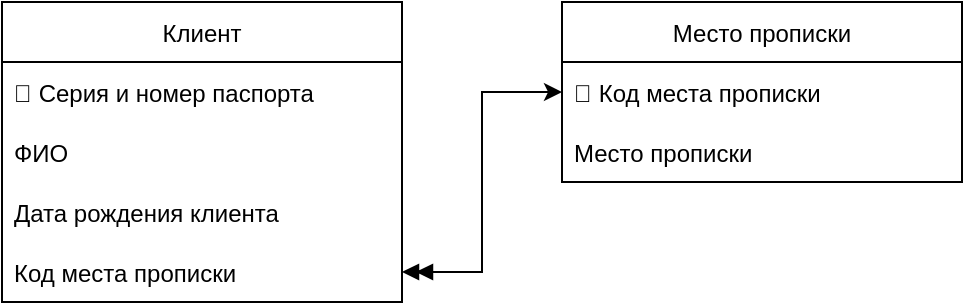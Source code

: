 <mxfile version="16.5.3" type="device"><diagram id="30cqZOsHphtampsLao1m" name="Page-1"><mxGraphModel dx="1422" dy="1930" grid="1" gridSize="10" guides="1" tooltips="1" connect="1" arrows="1" fold="1" page="1" pageScale="1" pageWidth="827" pageHeight="1169" math="0" shadow="0"><root><mxCell id="0"/><mxCell id="1" parent="0"/><mxCell id="J8B-xvnrhSJ6X0GcX-0t-1" value="Клиент" style="swimlane;fontStyle=0;childLayout=stackLayout;horizontal=1;startSize=30;horizontalStack=0;resizeParent=1;resizeParentMax=0;resizeLast=0;collapsible=1;marginBottom=0;" vertex="1" parent="1"><mxGeometry x="40" y="-1120" width="200" height="150" as="geometry"/></mxCell><mxCell id="J8B-xvnrhSJ6X0GcX-0t-2" value="🔑 Серия и номер паспорта" style="text;strokeColor=none;fillColor=none;align=left;verticalAlign=middle;spacingLeft=4;spacingRight=4;overflow=hidden;points=[[0,0.5],[1,0.5]];portConstraint=eastwest;rotatable=0;" vertex="1" parent="J8B-xvnrhSJ6X0GcX-0t-1"><mxGeometry y="30" width="200" height="30" as="geometry"/></mxCell><mxCell id="J8B-xvnrhSJ6X0GcX-0t-3" value="ФИО" style="text;strokeColor=none;fillColor=none;align=left;verticalAlign=middle;spacingLeft=4;spacingRight=4;overflow=hidden;points=[[0,0.5],[1,0.5]];portConstraint=eastwest;rotatable=0;" vertex="1" parent="J8B-xvnrhSJ6X0GcX-0t-1"><mxGeometry y="60" width="200" height="30" as="geometry"/></mxCell><mxCell id="J8B-xvnrhSJ6X0GcX-0t-4" value="Дата рождения клиента" style="text;strokeColor=none;fillColor=none;align=left;verticalAlign=middle;spacingLeft=4;spacingRight=4;overflow=hidden;points=[[0,0.5],[1,0.5]];portConstraint=eastwest;rotatable=0;" vertex="1" parent="J8B-xvnrhSJ6X0GcX-0t-1"><mxGeometry y="90" width="200" height="30" as="geometry"/></mxCell><mxCell id="J8B-xvnrhSJ6X0GcX-0t-5" value="Код места прописки" style="text;strokeColor=none;fillColor=none;align=left;verticalAlign=middle;spacingLeft=4;spacingRight=4;overflow=hidden;points=[[0,0.5],[1,0.5]];portConstraint=eastwest;rotatable=0;" vertex="1" parent="J8B-xvnrhSJ6X0GcX-0t-1"><mxGeometry y="120" width="200" height="30" as="geometry"/></mxCell><mxCell id="J8B-xvnrhSJ6X0GcX-0t-6" value="Место прописки" style="swimlane;fontStyle=0;childLayout=stackLayout;horizontal=1;startSize=30;horizontalStack=0;resizeParent=1;resizeParentMax=0;resizeLast=0;collapsible=1;marginBottom=0;" vertex="1" parent="1"><mxGeometry x="320" y="-1120" width="200" height="90" as="geometry"/></mxCell><mxCell id="J8B-xvnrhSJ6X0GcX-0t-7" value="🔑 Код места прописки" style="text;strokeColor=none;fillColor=none;align=left;verticalAlign=middle;spacingLeft=4;spacingRight=4;overflow=hidden;points=[[0,0.5],[1,0.5]];portConstraint=eastwest;rotatable=0;" vertex="1" parent="J8B-xvnrhSJ6X0GcX-0t-6"><mxGeometry y="30" width="200" height="30" as="geometry"/></mxCell><mxCell id="J8B-xvnrhSJ6X0GcX-0t-8" value="Место прописки" style="text;strokeColor=none;fillColor=none;align=left;verticalAlign=middle;spacingLeft=4;spacingRight=4;overflow=hidden;points=[[0,0.5],[1,0.5]];portConstraint=eastwest;rotatable=0;" vertex="1" parent="J8B-xvnrhSJ6X0GcX-0t-6"><mxGeometry y="60" width="200" height="30" as="geometry"/></mxCell><mxCell id="J8B-xvnrhSJ6X0GcX-0t-9" value="" style="endArrow=doubleBlock;startArrow=classic;html=1;rounded=0;edgeStyle=orthogonalEdgeStyle;endFill=1;entryX=1;entryY=0.5;entryDx=0;entryDy=0;" edge="1" parent="1" source="J8B-xvnrhSJ6X0GcX-0t-7" target="J8B-xvnrhSJ6X0GcX-0t-5"><mxGeometry width="50" height="50" relative="1" as="geometry"><mxPoint x="450" y="-739" as="sourcePoint"/><mxPoint x="310" y="-760" as="targetPoint"/></mxGeometry></mxCell></root></mxGraphModel></diagram></mxfile>